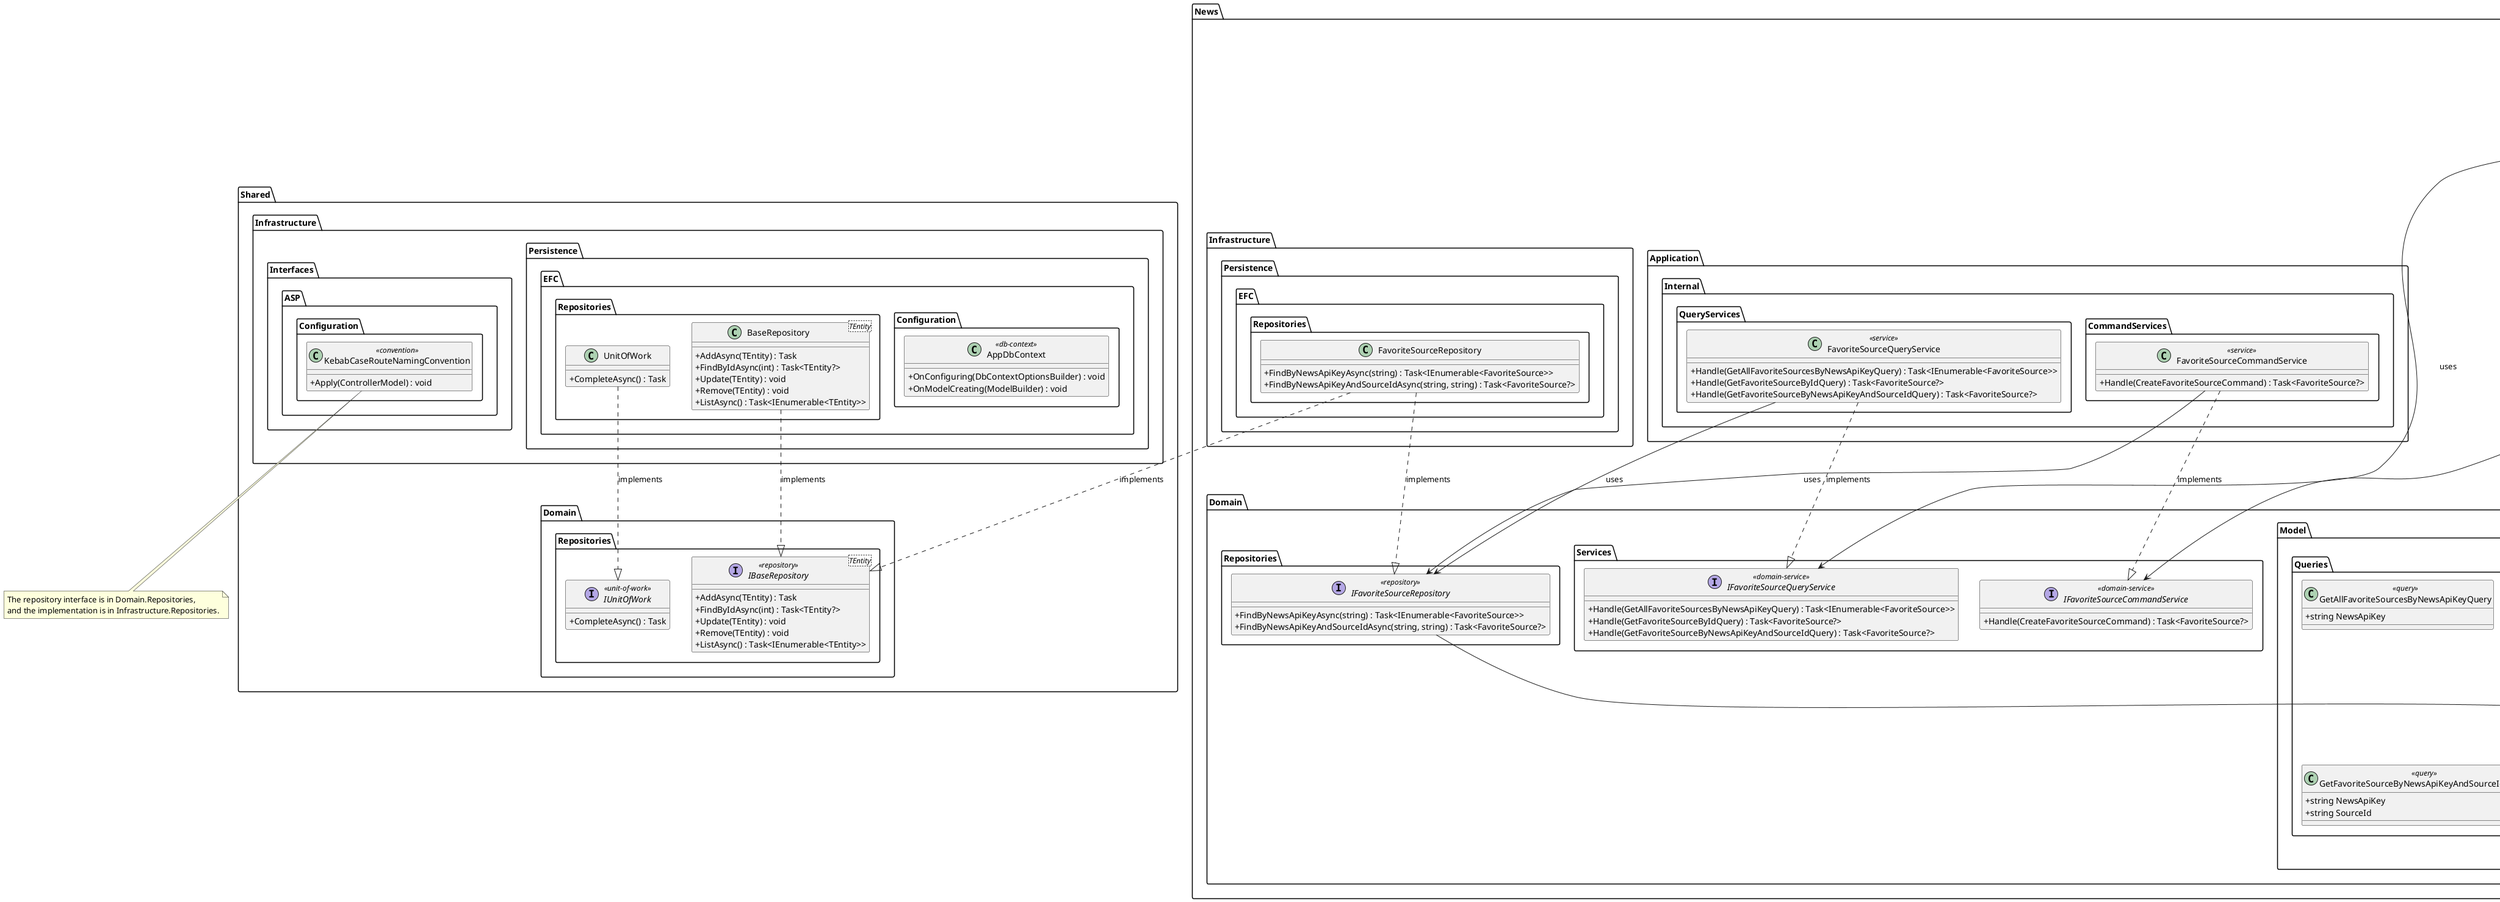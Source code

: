 @startuml
' CatchUp Platform Class Diagram

skinparam classAttributeIconSize 0
' News Bounded Context
package "News" {

  package "Interfaces.REST" {
    class FavoriteSourcesController {
      +CreateFavoriteSource(CreateFavoriteSourceResource) : Task<ActionResult>
      +GetFavoriteSourceFromQuery(string, string) : Task<ActionResult>
      +GetFavoriteSourceById(int) : Task<ActionResult>
    }

    package "Resources" {
      class FavoriteSourceResource <<resource>> {
        +int Id
        +string NewsApiKey
        +string SourceId
      }
      class CreateFavoriteSourceResource <<resource>> {
        +string NewsApiKey
        +string SourceId
      }
    }

    package "Transform" {
      class FavoriteSourceResourceFromEntityAssembler <<assembler>> {
        +ToResourceFromEntity(FavoriteSource) : FavoriteSourceResource
      }
      class CreateFavoriteSourceCommandFromResourceAssembler <<assembler>> {
        +ToCommandFromResource(CreateFavoriteSourceResource) : CreateFavoriteSourceCommand
      }
    }
  }

  package "Domain.Services" {
    interface IFavoriteSourceCommandService <<domain-service>> {
      +Handle(CreateFavoriteSourceCommand) : Task<FavoriteSource?>
    }
    interface IFavoriteSourceQueryService <<domain-service>> {
      +Handle(GetAllFavoriteSourcesByNewsApiKeyQuery) : Task<IEnumerable<FavoriteSource>>
      +Handle(GetFavoriteSourceByIdQuery) : Task<FavoriteSource?>
      +Handle(GetFavoriteSourceByNewsApiKeyAndSourceIdQuery) : Task<FavoriteSource?>
    }
  }

  package "Application.Internal.CommandServices" {
    class FavoriteSourceCommandService <<service>> {
      +Handle(CreateFavoriteSourceCommand) : Task<FavoriteSource?>
    }
  }

  package "Application.Internal.QueryServices" {
    class FavoriteSourceQueryService <<service>> {
      +Handle(GetAllFavoriteSourcesByNewsApiKeyQuery) : Task<IEnumerable<FavoriteSource>>
      +Handle(GetFavoriteSourceByIdQuery) : Task<FavoriteSource?>
      +Handle(GetFavoriteSourceByNewsApiKeyAndSourceIdQuery) : Task<FavoriteSource?>
    }
  }

  package "Domain.Model.Aggregates" {
    class FavoriteSource {
      -int Id
      -string NewsApiKey
      -string SourceId
      -DateTimeOffset? CreatedDate
      -DateTimeOffset? UpdatedDate
      +FavoriteSource(CreateFavoriteSourceCommand)
    }
  }

  package "Domain.Model.Commands" {
    class CreateFavoriteSourceCommand <<command>> {
      +string NewsApiKey
      +string SourceId
    }
  }

  package "Domain.Model.Queries" {
    class GetAllFavoriteSourcesByNewsApiKeyQuery <<query>> {
      +string NewsApiKey
    }
    class GetFavoriteSourceByIdQuery <<query>> {
      +int Id
    }
    class GetFavoriteSourceByNewsApiKeyAndSourceIdQuery <<query>> {
      +string NewsApiKey
      +string SourceId
    }
  }

  package "Domain.Repositories" {
    interface IFavoriteSourceRepository <<repository>> {
      +FindByNewsApiKeyAsync(string) : Task<IEnumerable<FavoriteSource>>
      +FindByNewsApiKeyAndSourceIdAsync(string, string) : Task<FavoriteSource?>
    }
  }

  package "Infrastructure.Persistence.EFC.Repositories" {
    class FavoriteSourceRepository {
      +FindByNewsApiKeyAsync(string) : Task<IEnumerable<FavoriteSource>>
      +FindByNewsApiKeyAndSourceIdAsync(string, string) : Task<FavoriteSource?>
    }
  }

}

' Shared Bounded Context
package "Shared" {

  package "Domain.Repositories" {
    interface IBaseRepository<TEntity> <<repository>> {
      +AddAsync(TEntity) : Task
      +FindByIdAsync(int) : Task<TEntity?>
      +Update(TEntity) : void
      +Remove(TEntity) : void
      +ListAsync() : Task<IEnumerable<TEntity>>
    }
    interface IUnitOfWork <<unit-of-work>> {
      +CompleteAsync() : Task
    }
  }

  package "Infrastructure.Persistence.EFC.Configuration" {
    class AppDbContext <<db-context>> {
      +OnConfiguring(DbContextOptionsBuilder) : void
      +OnModelCreating(ModelBuilder) : void
    }
  }

  package "Infrastructure.Persistence.EFC.Repositories" {
    class BaseRepository<TEntity> {
      +AddAsync(TEntity) : Task
      +FindByIdAsync(int) : Task<TEntity?>
      +Update(TEntity) : void
      +Remove(TEntity) : void
      +ListAsync() : Task<IEnumerable<TEntity>>
    }
    class UnitOfWork {
      +CompleteAsync() : Task
    }
  }

  package "Infrastructure.Interfaces.ASP.Configuration" {
    class KebabCaseRouteNamingConvention <<convention>> {
      +Apply(ControllerModel) : void
    }
  }

}

' Relationships
FavoriteSourcesController --> IFavoriteSourceCommandService : uses
FavoriteSourcesController --> IFavoriteSourceQueryService : uses
FavoriteSourcesController --> FavoriteSourceResourceFromEntityAssembler : uses
FavoriteSourcesController --> CreateFavoriteSourceCommandFromResourceAssembler : uses

FavoriteSourceCommandService ..|> IFavoriteSourceCommandService : implements
FavoriteSourceQueryService ..|> IFavoriteSourceQueryService : implements

FavoriteSourceCommandService --> IFavoriteSourceRepository : uses
FavoriteSourceQueryService --> IFavoriteSourceRepository : uses

FavoriteSourceRepository ..|> IFavoriteSourceRepository : implements

IFavoriteSourceRepository --> FavoriteSource : manages

FavoriteSourceResourceFromEntityAssembler ..> FavoriteSource : reads
FavoriteSourceResourceFromEntityAssembler --> FavoriteSourceResource : produces

CreateFavoriteSourceCommandFromResourceAssembler ..> CreateFavoriteSourceResource : reads
CreateFavoriteSourceCommandFromResourceAssembler --> CreateFavoriteSourceCommand : produces

CreateFavoriteSourceCommand --> FavoriteSource : constructs

BaseRepository ..|> IBaseRepository : implements
UnitOfWork ..|> IUnitOfWork : implements

FavoriteSourceRepository ..|> IBaseRepository : implements

' Note about repository placement
note bottom
  The repository interface is in Domain.Repositories,
  and the implementation is in Infrastructure.Repositories.
end note

@enduml